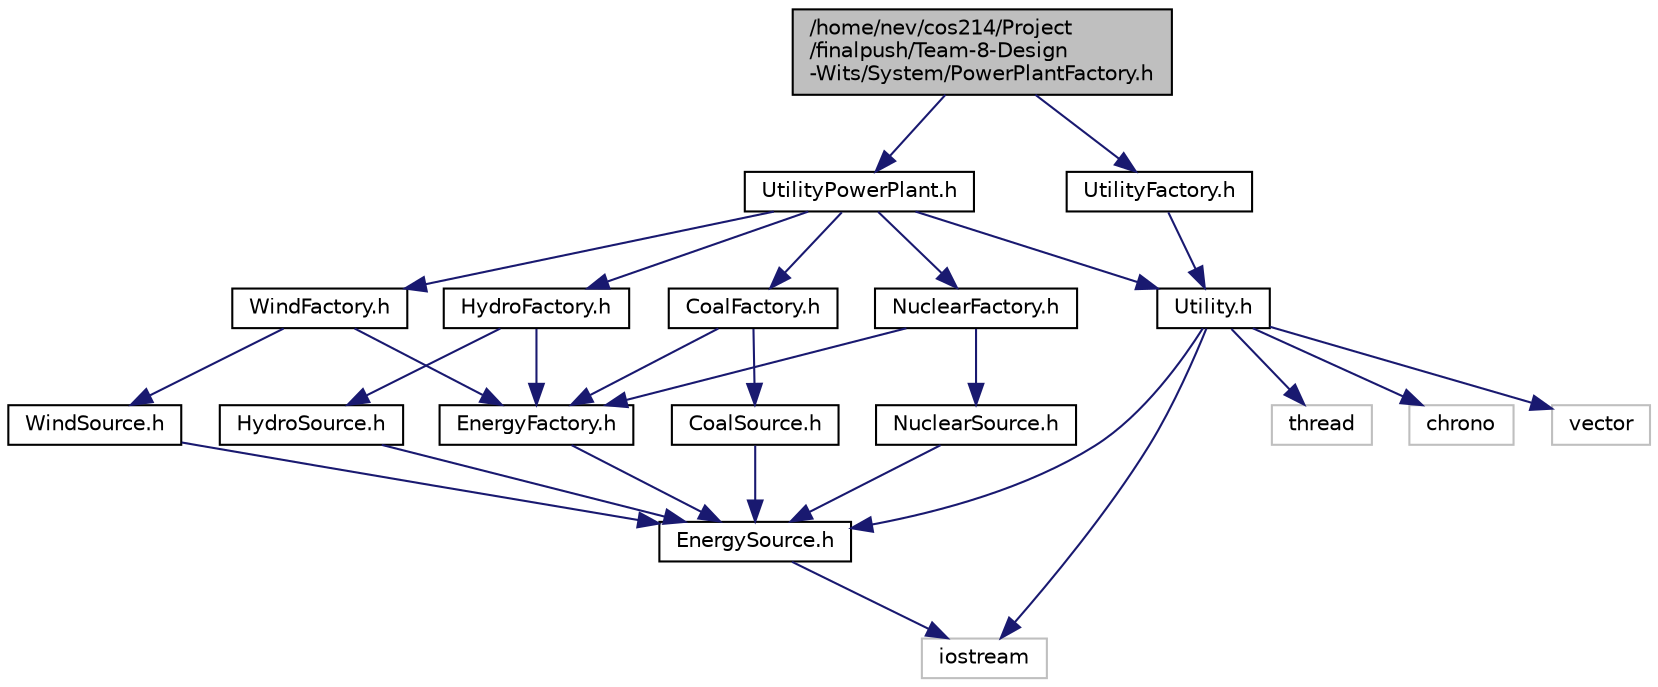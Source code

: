 digraph "/home/nev/cos214/Project/finalpush/Team-8-Design-Wits/System/PowerPlantFactory.h"
{
 // LATEX_PDF_SIZE
  edge [fontname="Helvetica",fontsize="10",labelfontname="Helvetica",labelfontsize="10"];
  node [fontname="Helvetica",fontsize="10",shape=record];
  Node1 [label="/home/nev/cos214/Project\l/finalpush/Team-8-Design\l-Wits/System/PowerPlantFactory.h",height=0.2,width=0.4,color="black", fillcolor="grey75", style="filled", fontcolor="black",tooltip="The header file for the PowerPlantFactory class."];
  Node1 -> Node2 [color="midnightblue",fontsize="10",style="solid"];
  Node2 [label="UtilityFactory.h",height=0.2,width=0.4,color="black", fillcolor="white", style="filled",URL="$UtilityFactory_8h.html",tooltip="The header file for the UtilityFactory class."];
  Node2 -> Node3 [color="midnightblue",fontsize="10",style="solid"];
  Node3 [label="Utility.h",height=0.2,width=0.4,color="black", fillcolor="white", style="filled",URL="$Utility_8h.html",tooltip="The header file for the Utility class, interface for the utilities."];
  Node3 -> Node4 [color="midnightblue",fontsize="10",style="solid"];
  Node4 [label="iostream",height=0.2,width=0.4,color="grey75", fillcolor="white", style="filled",tooltip=" "];
  Node3 -> Node5 [color="midnightblue",fontsize="10",style="solid"];
  Node5 [label="thread",height=0.2,width=0.4,color="grey75", fillcolor="white", style="filled",tooltip=" "];
  Node3 -> Node6 [color="midnightblue",fontsize="10",style="solid"];
  Node6 [label="chrono",height=0.2,width=0.4,color="grey75", fillcolor="white", style="filled",tooltip=" "];
  Node3 -> Node7 [color="midnightblue",fontsize="10",style="solid"];
  Node7 [label="vector",height=0.2,width=0.4,color="grey75", fillcolor="white", style="filled",tooltip=" "];
  Node3 -> Node8 [color="midnightblue",fontsize="10",style="solid"];
  Node8 [label="EnergySource.h",height=0.2,width=0.4,color="black", fillcolor="white", style="filled",URL="$EnergySource_8h.html",tooltip="The header file for the EnergySource class."];
  Node8 -> Node4 [color="midnightblue",fontsize="10",style="solid"];
  Node1 -> Node9 [color="midnightblue",fontsize="10",style="solid"];
  Node9 [label="UtilityPowerPlant.h",height=0.2,width=0.4,color="black", fillcolor="white", style="filled",URL="$UtilityPowerPlant_8h.html",tooltip="The header file for the UtilityPowerPlant class."];
  Node9 -> Node3 [color="midnightblue",fontsize="10",style="solid"];
  Node9 -> Node10 [color="midnightblue",fontsize="10",style="solid"];
  Node10 [label="WindFactory.h",height=0.2,width=0.4,color="black", fillcolor="white", style="filled",URL="$WindFactory_8h.html",tooltip="The header file for the WindFactory class."];
  Node10 -> Node11 [color="midnightblue",fontsize="10",style="solid"];
  Node11 [label="EnergyFactory.h",height=0.2,width=0.4,color="black", fillcolor="white", style="filled",URL="$EnergyFactory_8h.html",tooltip="The header file for the EnergyFactory class."];
  Node11 -> Node8 [color="midnightblue",fontsize="10",style="solid"];
  Node10 -> Node12 [color="midnightblue",fontsize="10",style="solid"];
  Node12 [label="WindSource.h",height=0.2,width=0.4,color="black", fillcolor="white", style="filled",URL="$WindSource_8h.html",tooltip="The header file for the WindSource class."];
  Node12 -> Node8 [color="midnightblue",fontsize="10",style="solid"];
  Node9 -> Node13 [color="midnightblue",fontsize="10",style="solid"];
  Node13 [label="HydroFactory.h",height=0.2,width=0.4,color="black", fillcolor="white", style="filled",URL="$HydroFactory_8h.html",tooltip="The header file for the HydroFactory class."];
  Node13 -> Node11 [color="midnightblue",fontsize="10",style="solid"];
  Node13 -> Node14 [color="midnightblue",fontsize="10",style="solid"];
  Node14 [label="HydroSource.h",height=0.2,width=0.4,color="black", fillcolor="white", style="filled",URL="$HydroSource_8h.html",tooltip="The header file for the HydroSource class."];
  Node14 -> Node8 [color="midnightblue",fontsize="10",style="solid"];
  Node9 -> Node15 [color="midnightblue",fontsize="10",style="solid"];
  Node15 [label="CoalFactory.h",height=0.2,width=0.4,color="black", fillcolor="white", style="filled",URL="$CoalFactory_8h.html",tooltip="The header file for the CoalFactory class."];
  Node15 -> Node11 [color="midnightblue",fontsize="10",style="solid"];
  Node15 -> Node16 [color="midnightblue",fontsize="10",style="solid"];
  Node16 [label="CoalSource.h",height=0.2,width=0.4,color="black", fillcolor="white", style="filled",URL="$CoalSource_8h.html",tooltip="The header file for the CoalSource class."];
  Node16 -> Node8 [color="midnightblue",fontsize="10",style="solid"];
  Node9 -> Node17 [color="midnightblue",fontsize="10",style="solid"];
  Node17 [label="NuclearFactory.h",height=0.2,width=0.4,color="black", fillcolor="white", style="filled",URL="$NuclearFactory_8h.html",tooltip="The header file for the NuclearFactory class."];
  Node17 -> Node11 [color="midnightblue",fontsize="10",style="solid"];
  Node17 -> Node18 [color="midnightblue",fontsize="10",style="solid"];
  Node18 [label="NuclearSource.h",height=0.2,width=0.4,color="black", fillcolor="white", style="filled",URL="$NuclearSource_8h.html",tooltip="The header file for the NuclearSource class."];
  Node18 -> Node8 [color="midnightblue",fontsize="10",style="solid"];
}
